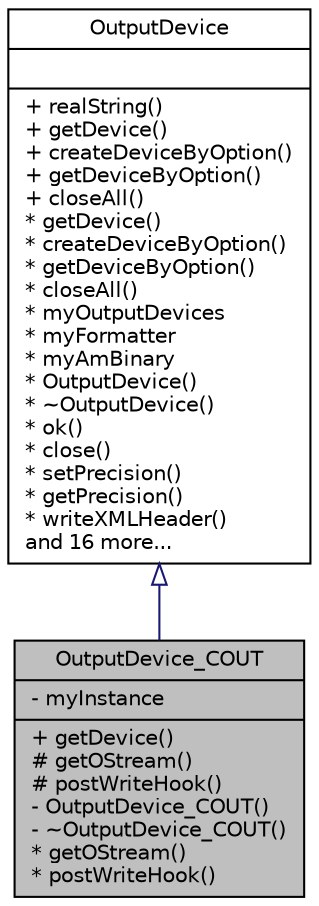 digraph "OutputDevice_COUT"
{
  edge [fontname="Helvetica",fontsize="10",labelfontname="Helvetica",labelfontsize="10"];
  node [fontname="Helvetica",fontsize="10",shape=record];
  Node0 [label="{OutputDevice_COUT\n|- myInstance\l|+ getDevice()\l# getOStream()\l# postWriteHook()\l- OutputDevice_COUT()\l- ~OutputDevice_COUT()\l* getOStream()\l* postWriteHook()\l}",height=0.2,width=0.4,color="black", fillcolor="grey75", style="filled", fontcolor="black"];
  Node1 -> Node0 [dir="back",color="midnightblue",fontsize="10",style="solid",arrowtail="onormal",fontname="Helvetica"];
  Node1 [label="{OutputDevice\n||+ realString()\l+ getDevice()\l+ createDeviceByOption()\l+ getDeviceByOption()\l+ closeAll()\l* getDevice()\l* createDeviceByOption()\l* getDeviceByOption()\l* closeAll()\l* myOutputDevices\l* myFormatter\l* myAmBinary\l* OutputDevice()\l* ~OutputDevice()\l* ok()\l* close()\l* setPrecision()\l* getPrecision()\l* writeXMLHeader()\land 16 more...\l}",height=0.2,width=0.4,color="black", fillcolor="white", style="filled",URL="$de/da0/class_output_device.html",tooltip="Static storage of an output device and its base (abstract) implementation. "];
}
